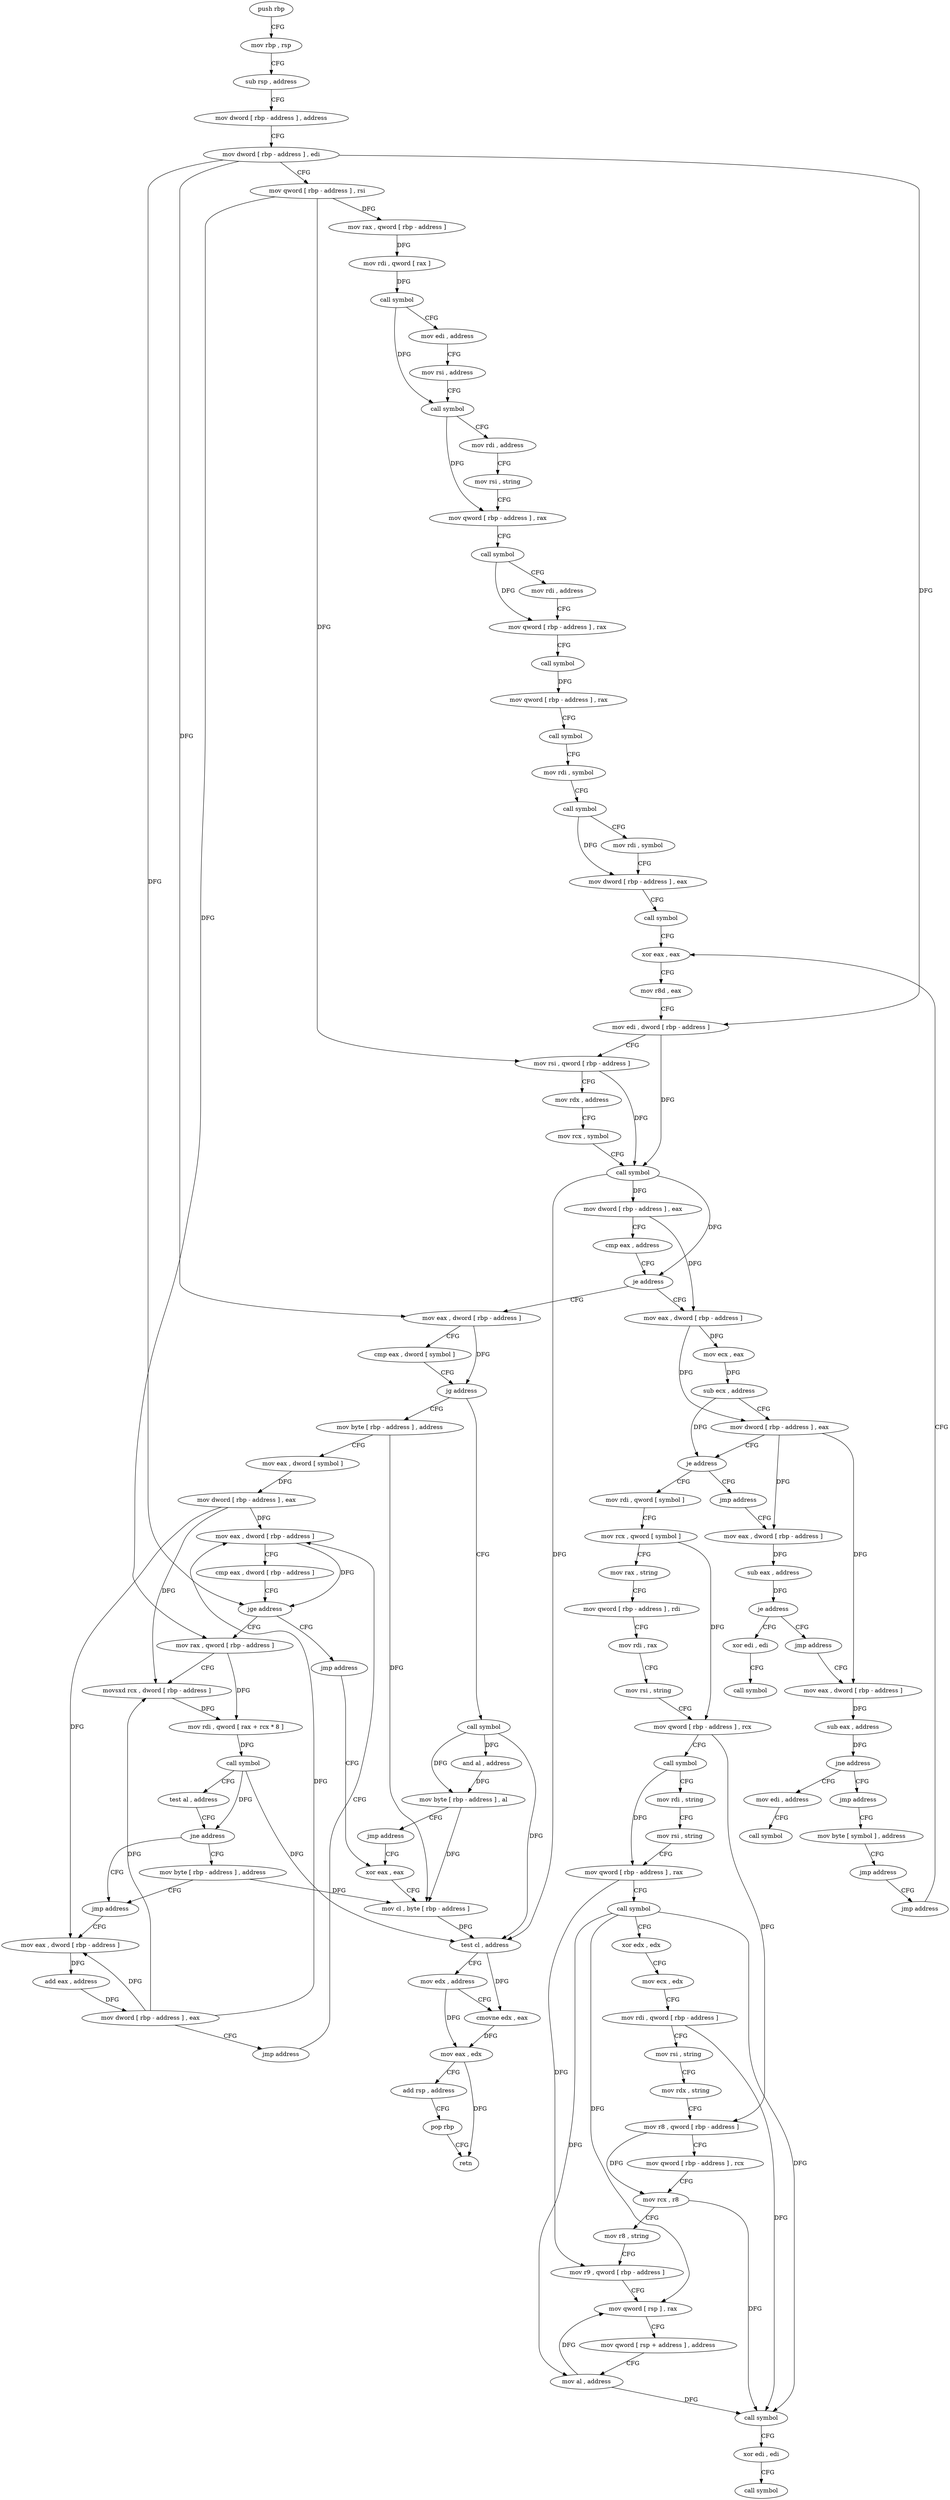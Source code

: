 digraph "func" {
"4203728" [label = "push rbp" ]
"4203729" [label = "mov rbp , rsp" ]
"4203732" [label = "sub rsp , address" ]
"4203736" [label = "mov dword [ rbp - address ] , address" ]
"4203743" [label = "mov dword [ rbp - address ] , edi" ]
"4203746" [label = "mov qword [ rbp - address ] , rsi" ]
"4203750" [label = "mov rax , qword [ rbp - address ]" ]
"4203754" [label = "mov rdi , qword [ rax ]" ]
"4203757" [label = "call symbol" ]
"4203762" [label = "mov edi , address" ]
"4203767" [label = "mov rsi , address" ]
"4203777" [label = "call symbol" ]
"4203782" [label = "mov rdi , address" ]
"4203792" [label = "mov rsi , string" ]
"4203802" [label = "mov qword [ rbp - address ] , rax" ]
"4203806" [label = "call symbol" ]
"4203811" [label = "mov rdi , address" ]
"4203821" [label = "mov qword [ rbp - address ] , rax" ]
"4203825" [label = "call symbol" ]
"4203830" [label = "mov qword [ rbp - address ] , rax" ]
"4203834" [label = "call symbol" ]
"4203839" [label = "mov rdi , symbol" ]
"4203849" [label = "call symbol" ]
"4203854" [label = "mov rdi , symbol" ]
"4203864" [label = "mov dword [ rbp - address ] , eax" ]
"4203867" [label = "call symbol" ]
"4203872" [label = "xor eax , eax" ]
"4204180" [label = "mov eax , dword [ rbp - address ]" ]
"4204183" [label = "cmp eax , dword [ symbol ]" ]
"4204190" [label = "jg address" ]
"4204211" [label = "mov byte [ rbp - address ] , address" ]
"4204196" [label = "call symbol" ]
"4203921" [label = "mov eax , dword [ rbp - address ]" ]
"4203924" [label = "mov ecx , eax" ]
"4203926" [label = "sub ecx , address" ]
"4203932" [label = "mov dword [ rbp - address ] , eax" ]
"4203935" [label = "je address" ]
"4204004" [label = "mov rdi , qword [ symbol ]" ]
"4203941" [label = "jmp address" ]
"4204215" [label = "mov eax , dword [ symbol ]" ]
"4204222" [label = "mov dword [ rbp - address ] , eax" ]
"4204225" [label = "mov eax , dword [ rbp - address ]" ]
"4204201" [label = "and al , address" ]
"4204203" [label = "mov byte [ rbp - address ] , al" ]
"4204206" [label = "jmp address" ]
"4204290" [label = "xor eax , eax" ]
"4204012" [label = "mov rcx , qword [ symbol ]" ]
"4204020" [label = "mov rax , string" ]
"4204030" [label = "mov qword [ rbp - address ] , rdi" ]
"4204034" [label = "mov rdi , rax" ]
"4204037" [label = "mov rsi , string" ]
"4204047" [label = "mov qword [ rbp - address ] , rcx" ]
"4204051" [label = "call symbol" ]
"4204056" [label = "mov rdi , string" ]
"4204066" [label = "mov rsi , string" ]
"4204076" [label = "mov qword [ rbp - address ] , rax" ]
"4204080" [label = "call symbol" ]
"4204085" [label = "xor edx , edx" ]
"4204087" [label = "mov ecx , edx" ]
"4204089" [label = "mov rdi , qword [ rbp - address ]" ]
"4204093" [label = "mov rsi , string" ]
"4204103" [label = "mov rdx , string" ]
"4204113" [label = "mov r8 , qword [ rbp - address ]" ]
"4204117" [label = "mov qword [ rbp - address ] , rcx" ]
"4204121" [label = "mov rcx , r8" ]
"4204124" [label = "mov r8 , string" ]
"4204134" [label = "mov r9 , qword [ rbp - address ]" ]
"4204138" [label = "mov qword [ rsp ] , rax" ]
"4204142" [label = "mov qword [ rsp + address ] , address" ]
"4204151" [label = "mov al , address" ]
"4204153" [label = "call symbol" ]
"4204158" [label = "xor edi , edi" ]
"4204160" [label = "call symbol" ]
"4203946" [label = "mov eax , dword [ rbp - address ]" ]
"4204285" [label = "jmp address" ]
"4204237" [label = "mov rax , qword [ rbp - address ]" ]
"4204241" [label = "movsxd rcx , dword [ rbp - address ]" ]
"4204245" [label = "mov rdi , qword [ rax + rcx * 8 ]" ]
"4204249" [label = "call symbol" ]
"4204254" [label = "test al , address" ]
"4204256" [label = "jne address" ]
"4204266" [label = "jmp address" ]
"4204262" [label = "mov byte [ rbp - address ] , address" ]
"4204292" [label = "mov cl , byte [ rbp - address ]" ]
"4204295" [label = "test cl , address" ]
"4204298" [label = "mov edx , address" ]
"4204303" [label = "cmovne edx , eax" ]
"4204306" [label = "mov eax , edx" ]
"4204308" [label = "add rsp , address" ]
"4204312" [label = "pop rbp" ]
"4204313" [label = "retn" ]
"4203949" [label = "sub eax , address" ]
"4203954" [label = "je address" ]
"4203997" [label = "xor edi , edi" ]
"4203960" [label = "jmp address" ]
"4204271" [label = "mov eax , dword [ rbp - address ]" ]
"4203999" [label = "call symbol" ]
"4203965" [label = "mov eax , dword [ rbp - address ]" ]
"4204274" [label = "add eax , address" ]
"4204277" [label = "mov dword [ rbp - address ] , eax" ]
"4204280" [label = "jmp address" ]
"4203968" [label = "sub eax , address" ]
"4203973" [label = "jne address" ]
"4204165" [label = "mov edi , address" ]
"4203979" [label = "jmp address" ]
"4204228" [label = "cmp eax , dword [ rbp - address ]" ]
"4204231" [label = "jge address" ]
"4204170" [label = "call symbol" ]
"4203984" [label = "mov byte [ symbol ] , address" ]
"4203992" [label = "jmp address" ]
"4204175" [label = "jmp address" ]
"4203874" [label = "mov r8d , eax" ]
"4203877" [label = "mov edi , dword [ rbp - address ]" ]
"4203880" [label = "mov rsi , qword [ rbp - address ]" ]
"4203884" [label = "mov rdx , address" ]
"4203894" [label = "mov rcx , symbol" ]
"4203904" [label = "call symbol" ]
"4203909" [label = "mov dword [ rbp - address ] , eax" ]
"4203912" [label = "cmp eax , address" ]
"4203915" [label = "je address" ]
"4203728" -> "4203729" [ label = "CFG" ]
"4203729" -> "4203732" [ label = "CFG" ]
"4203732" -> "4203736" [ label = "CFG" ]
"4203736" -> "4203743" [ label = "CFG" ]
"4203743" -> "4203746" [ label = "CFG" ]
"4203743" -> "4203877" [ label = "DFG" ]
"4203743" -> "4204180" [ label = "DFG" ]
"4203743" -> "4204231" [ label = "DFG" ]
"4203746" -> "4203750" [ label = "DFG" ]
"4203746" -> "4203880" [ label = "DFG" ]
"4203746" -> "4204237" [ label = "DFG" ]
"4203750" -> "4203754" [ label = "DFG" ]
"4203754" -> "4203757" [ label = "DFG" ]
"4203757" -> "4203762" [ label = "CFG" ]
"4203757" -> "4203777" [ label = "DFG" ]
"4203762" -> "4203767" [ label = "CFG" ]
"4203767" -> "4203777" [ label = "CFG" ]
"4203777" -> "4203782" [ label = "CFG" ]
"4203777" -> "4203802" [ label = "DFG" ]
"4203782" -> "4203792" [ label = "CFG" ]
"4203792" -> "4203802" [ label = "CFG" ]
"4203802" -> "4203806" [ label = "CFG" ]
"4203806" -> "4203811" [ label = "CFG" ]
"4203806" -> "4203821" [ label = "DFG" ]
"4203811" -> "4203821" [ label = "CFG" ]
"4203821" -> "4203825" [ label = "CFG" ]
"4203825" -> "4203830" [ label = "DFG" ]
"4203830" -> "4203834" [ label = "CFG" ]
"4203834" -> "4203839" [ label = "CFG" ]
"4203839" -> "4203849" [ label = "CFG" ]
"4203849" -> "4203854" [ label = "CFG" ]
"4203849" -> "4203864" [ label = "DFG" ]
"4203854" -> "4203864" [ label = "CFG" ]
"4203864" -> "4203867" [ label = "CFG" ]
"4203867" -> "4203872" [ label = "CFG" ]
"4203872" -> "4203874" [ label = "CFG" ]
"4204180" -> "4204183" [ label = "CFG" ]
"4204180" -> "4204190" [ label = "DFG" ]
"4204183" -> "4204190" [ label = "CFG" ]
"4204190" -> "4204211" [ label = "CFG" ]
"4204190" -> "4204196" [ label = "CFG" ]
"4204211" -> "4204215" [ label = "CFG" ]
"4204211" -> "4204292" [ label = "DFG" ]
"4204196" -> "4204201" [ label = "DFG" ]
"4204196" -> "4204203" [ label = "DFG" ]
"4204196" -> "4204295" [ label = "DFG" ]
"4203921" -> "4203924" [ label = "DFG" ]
"4203921" -> "4203932" [ label = "DFG" ]
"4203924" -> "4203926" [ label = "DFG" ]
"4203926" -> "4203932" [ label = "CFG" ]
"4203926" -> "4203935" [ label = "DFG" ]
"4203932" -> "4203935" [ label = "CFG" ]
"4203932" -> "4203946" [ label = "DFG" ]
"4203932" -> "4203965" [ label = "DFG" ]
"4203935" -> "4204004" [ label = "CFG" ]
"4203935" -> "4203941" [ label = "CFG" ]
"4204004" -> "4204012" [ label = "CFG" ]
"4203941" -> "4203946" [ label = "CFG" ]
"4204215" -> "4204222" [ label = "DFG" ]
"4204222" -> "4204225" [ label = "DFG" ]
"4204222" -> "4204241" [ label = "DFG" ]
"4204222" -> "4204271" [ label = "DFG" ]
"4204225" -> "4204228" [ label = "CFG" ]
"4204225" -> "4204231" [ label = "DFG" ]
"4204201" -> "4204203" [ label = "DFG" ]
"4204203" -> "4204206" [ label = "CFG" ]
"4204203" -> "4204292" [ label = "DFG" ]
"4204206" -> "4204290" [ label = "CFG" ]
"4204290" -> "4204292" [ label = "CFG" ]
"4204012" -> "4204020" [ label = "CFG" ]
"4204012" -> "4204047" [ label = "DFG" ]
"4204020" -> "4204030" [ label = "CFG" ]
"4204030" -> "4204034" [ label = "CFG" ]
"4204034" -> "4204037" [ label = "CFG" ]
"4204037" -> "4204047" [ label = "CFG" ]
"4204047" -> "4204051" [ label = "CFG" ]
"4204047" -> "4204113" [ label = "DFG" ]
"4204051" -> "4204056" [ label = "CFG" ]
"4204051" -> "4204076" [ label = "DFG" ]
"4204056" -> "4204066" [ label = "CFG" ]
"4204066" -> "4204076" [ label = "CFG" ]
"4204076" -> "4204080" [ label = "CFG" ]
"4204076" -> "4204134" [ label = "DFG" ]
"4204080" -> "4204085" [ label = "CFG" ]
"4204080" -> "4204138" [ label = "DFG" ]
"4204080" -> "4204151" [ label = "DFG" ]
"4204080" -> "4204153" [ label = "DFG" ]
"4204085" -> "4204087" [ label = "CFG" ]
"4204087" -> "4204089" [ label = "CFG" ]
"4204089" -> "4204093" [ label = "CFG" ]
"4204089" -> "4204153" [ label = "DFG" ]
"4204093" -> "4204103" [ label = "CFG" ]
"4204103" -> "4204113" [ label = "CFG" ]
"4204113" -> "4204117" [ label = "CFG" ]
"4204113" -> "4204121" [ label = "DFG" ]
"4204117" -> "4204121" [ label = "CFG" ]
"4204121" -> "4204124" [ label = "CFG" ]
"4204121" -> "4204153" [ label = "DFG" ]
"4204124" -> "4204134" [ label = "CFG" ]
"4204134" -> "4204138" [ label = "CFG" ]
"4204138" -> "4204142" [ label = "CFG" ]
"4204142" -> "4204151" [ label = "CFG" ]
"4204151" -> "4204153" [ label = "DFG" ]
"4204151" -> "4204138" [ label = "DFG" ]
"4204153" -> "4204158" [ label = "CFG" ]
"4204158" -> "4204160" [ label = "CFG" ]
"4203946" -> "4203949" [ label = "DFG" ]
"4204285" -> "4204290" [ label = "CFG" ]
"4204237" -> "4204241" [ label = "CFG" ]
"4204237" -> "4204245" [ label = "DFG" ]
"4204241" -> "4204245" [ label = "DFG" ]
"4204245" -> "4204249" [ label = "DFG" ]
"4204249" -> "4204254" [ label = "CFG" ]
"4204249" -> "4204295" [ label = "DFG" ]
"4204249" -> "4204256" [ label = "DFG" ]
"4204254" -> "4204256" [ label = "CFG" ]
"4204256" -> "4204266" [ label = "CFG" ]
"4204256" -> "4204262" [ label = "CFG" ]
"4204266" -> "4204271" [ label = "CFG" ]
"4204262" -> "4204266" [ label = "CFG" ]
"4204262" -> "4204292" [ label = "DFG" ]
"4204292" -> "4204295" [ label = "DFG" ]
"4204295" -> "4204298" [ label = "CFG" ]
"4204295" -> "4204303" [ label = "DFG" ]
"4204298" -> "4204303" [ label = "CFG" ]
"4204298" -> "4204306" [ label = "DFG" ]
"4204303" -> "4204306" [ label = "DFG" ]
"4204306" -> "4204308" [ label = "CFG" ]
"4204306" -> "4204313" [ label = "DFG" ]
"4204308" -> "4204312" [ label = "CFG" ]
"4204312" -> "4204313" [ label = "CFG" ]
"4203949" -> "4203954" [ label = "DFG" ]
"4203954" -> "4203997" [ label = "CFG" ]
"4203954" -> "4203960" [ label = "CFG" ]
"4203997" -> "4203999" [ label = "CFG" ]
"4203960" -> "4203965" [ label = "CFG" ]
"4204271" -> "4204274" [ label = "DFG" ]
"4203965" -> "4203968" [ label = "DFG" ]
"4204274" -> "4204277" [ label = "DFG" ]
"4204277" -> "4204280" [ label = "CFG" ]
"4204277" -> "4204225" [ label = "DFG" ]
"4204277" -> "4204241" [ label = "DFG" ]
"4204277" -> "4204271" [ label = "DFG" ]
"4204280" -> "4204225" [ label = "CFG" ]
"4203968" -> "4203973" [ label = "DFG" ]
"4203973" -> "4204165" [ label = "CFG" ]
"4203973" -> "4203979" [ label = "CFG" ]
"4204165" -> "4204170" [ label = "CFG" ]
"4203979" -> "4203984" [ label = "CFG" ]
"4204228" -> "4204231" [ label = "CFG" ]
"4204231" -> "4204285" [ label = "CFG" ]
"4204231" -> "4204237" [ label = "CFG" ]
"4203984" -> "4203992" [ label = "CFG" ]
"4203992" -> "4204175" [ label = "CFG" ]
"4204175" -> "4203872" [ label = "CFG" ]
"4203874" -> "4203877" [ label = "CFG" ]
"4203877" -> "4203880" [ label = "CFG" ]
"4203877" -> "4203904" [ label = "DFG" ]
"4203880" -> "4203884" [ label = "CFG" ]
"4203880" -> "4203904" [ label = "DFG" ]
"4203884" -> "4203894" [ label = "CFG" ]
"4203894" -> "4203904" [ label = "CFG" ]
"4203904" -> "4203909" [ label = "DFG" ]
"4203904" -> "4203915" [ label = "DFG" ]
"4203904" -> "4204295" [ label = "DFG" ]
"4203909" -> "4203912" [ label = "CFG" ]
"4203909" -> "4203921" [ label = "DFG" ]
"4203912" -> "4203915" [ label = "CFG" ]
"4203915" -> "4204180" [ label = "CFG" ]
"4203915" -> "4203921" [ label = "CFG" ]
}

